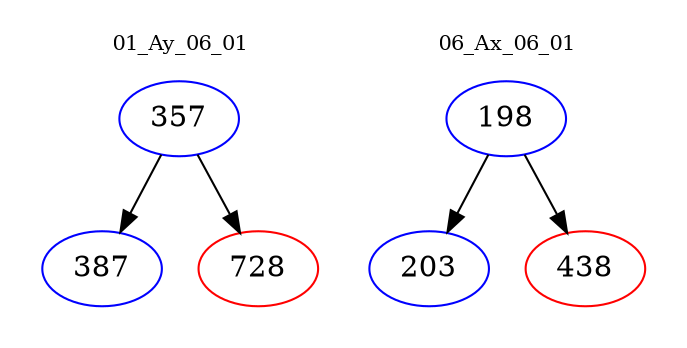 digraph{
subgraph cluster_0 {
color = white
label = "01_Ay_06_01";
fontsize=10;
T0_357 [label="357", color="blue"]
T0_357 -> T0_387 [color="black"]
T0_387 [label="387", color="blue"]
T0_357 -> T0_728 [color="black"]
T0_728 [label="728", color="red"]
}
subgraph cluster_1 {
color = white
label = "06_Ax_06_01";
fontsize=10;
T1_198 [label="198", color="blue"]
T1_198 -> T1_203 [color="black"]
T1_203 [label="203", color="blue"]
T1_198 -> T1_438 [color="black"]
T1_438 [label="438", color="red"]
}
}
